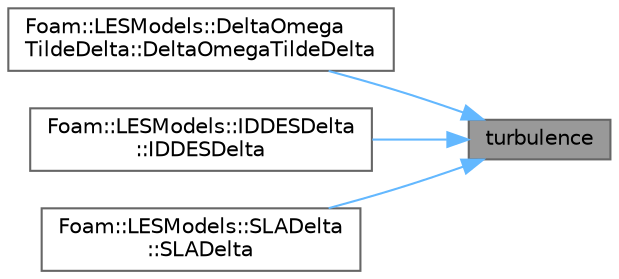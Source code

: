 digraph "turbulence"
{
 // LATEX_PDF_SIZE
  bgcolor="transparent";
  edge [fontname=Helvetica,fontsize=10,labelfontname=Helvetica,labelfontsize=10];
  node [fontname=Helvetica,fontsize=10,shape=box,height=0.2,width=0.4];
  rankdir="RL";
  Node1 [id="Node000001",label="turbulence",height=0.2,width=0.4,color="gray40", fillcolor="grey60", style="filled", fontcolor="black",tooltip=" "];
  Node1 -> Node2 [id="edge1_Node000001_Node000002",dir="back",color="steelblue1",style="solid",tooltip=" "];
  Node2 [id="Node000002",label="Foam::LESModels::DeltaOmega\lTildeDelta::DeltaOmegaTildeDelta",height=0.2,width=0.4,color="grey40", fillcolor="white", style="filled",URL="$classFoam_1_1LESModels_1_1DeltaOmegaTildeDelta.html#a604e0d85dfc5f3a0ddbae348b66e6b40",tooltip=" "];
  Node1 -> Node3 [id="edge2_Node000001_Node000003",dir="back",color="steelblue1",style="solid",tooltip=" "];
  Node3 [id="Node000003",label="Foam::LESModels::IDDESDelta\l::IDDESDelta",height=0.2,width=0.4,color="grey40", fillcolor="white", style="filled",URL="$classFoam_1_1LESModels_1_1IDDESDelta.html#a92bd48bfdf26f1507152116a813902c5",tooltip=" "];
  Node1 -> Node4 [id="edge3_Node000001_Node000004",dir="back",color="steelblue1",style="solid",tooltip=" "];
  Node4 [id="Node000004",label="Foam::LESModels::SLADelta\l::SLADelta",height=0.2,width=0.4,color="grey40", fillcolor="white", style="filled",URL="$classFoam_1_1LESModels_1_1SLADelta.html#a4361ba444010fb2c64945a2408222c8b",tooltip=" "];
}
